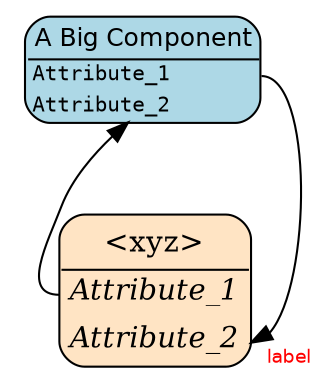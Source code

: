 digraph structs {

# Fontlist https://web.mit.edu/jmorzins/www/fonts.html
# 
# Arial / Helvetica
# Courier New / Courier
# Times New Roman / Times
#
# Verdana
# Tahoma
# Georgia
# Comic Sans MS
# Trebuchet MS
# Arial Black
# Impact

    node[shape=plaintext]
    abc [label=<
        <TABLE BORDER="1" bgcolor="lightblue" CELLBORDER="0" CELLSPACING="0" style='rounded'>
        <TR><TD border="1" sides="B" align="center"><font face="Helvetica" point-size="12">A Big Component</font></TD></TR>
        <TR><TD port="a1" align="left"><font face="Courier" point-size="10">Attribute_1</font></TD></TR>
        <TR><TD port="a2" align="left"><font face="Courier" point-size="10">Attribute_2</font></TD></TR>
        </TABLE>>];
        
    asc [label=<
        <TABLE BORDER="1" bgcolor="bisque" CELLBORDER="0" CELLSPACING="0" CELLPADDING="4" style='rounded'>
        <TR><TD border="1" sides="B" align="center">&lt;xyz&gt;</TD></TR>
        <TR><TD port="a1" align="left"><i>Attribute_1</i></TD></TR>
        <TR><TD port="a2" align="left"><i>Attribute_2</i></TD></TR>
        </TABLE>>];
        
    abc:a1:e -> asc:a2:e [headlabel=<<font color="red" point-size="9" face="Helvetica">label</font>> labeldistance="2" labelangle="-50"]
    asc:a1:_ -> abc:a2:c;
}
